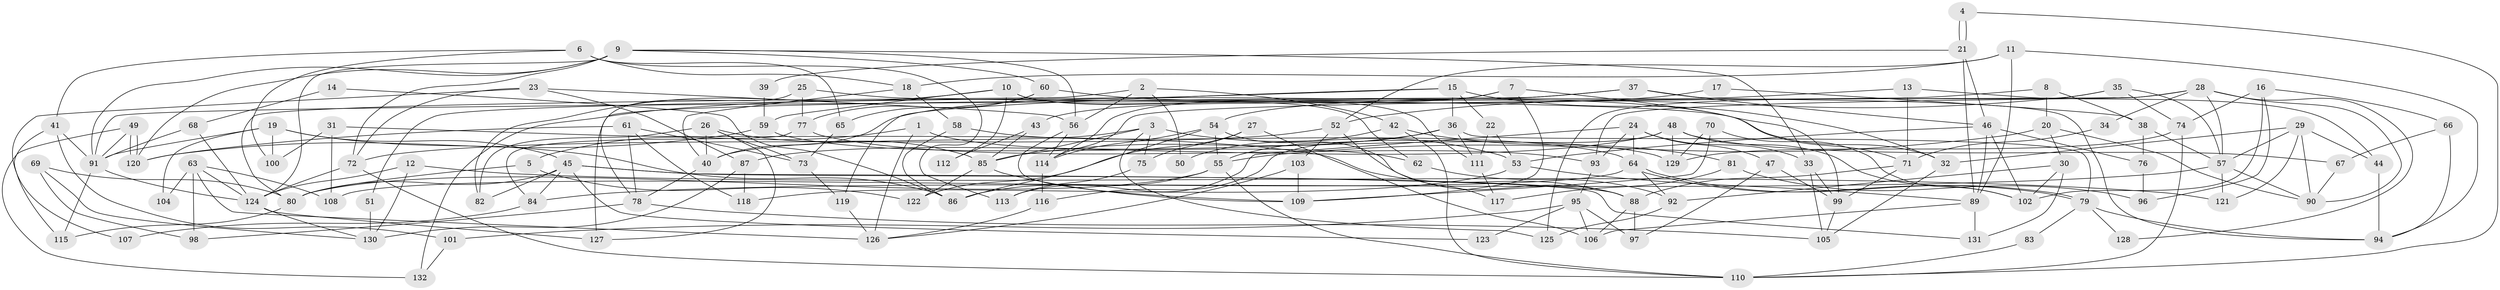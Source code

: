 // Generated by graph-tools (version 1.1) at 2025/26/03/09/25 03:26:17]
// undirected, 132 vertices, 264 edges
graph export_dot {
graph [start="1"]
  node [color=gray90,style=filled];
  1;
  2;
  3;
  4;
  5;
  6;
  7;
  8;
  9;
  10;
  11;
  12;
  13;
  14;
  15;
  16;
  17;
  18;
  19;
  20;
  21;
  22;
  23;
  24;
  25;
  26;
  27;
  28;
  29;
  30;
  31;
  32;
  33;
  34;
  35;
  36;
  37;
  38;
  39;
  40;
  41;
  42;
  43;
  44;
  45;
  46;
  47;
  48;
  49;
  50;
  51;
  52;
  53;
  54;
  55;
  56;
  57;
  58;
  59;
  60;
  61;
  62;
  63;
  64;
  65;
  66;
  67;
  68;
  69;
  70;
  71;
  72;
  73;
  74;
  75;
  76;
  77;
  78;
  79;
  80;
  81;
  82;
  83;
  84;
  85;
  86;
  87;
  88;
  89;
  90;
  91;
  92;
  93;
  94;
  95;
  96;
  97;
  98;
  99;
  100;
  101;
  102;
  103;
  104;
  105;
  106;
  107;
  108;
  109;
  110;
  111;
  112;
  113;
  114;
  115;
  116;
  117;
  118;
  119;
  120;
  121;
  122;
  123;
  124;
  125;
  126;
  127;
  128;
  129;
  130;
  131;
  132;
  1 -- 129;
  1 -- 126;
  1 -- 5;
  2 -- 80;
  2 -- 56;
  2 -- 42;
  2 -- 50;
  3 -- 53;
  3 -- 85;
  3 -- 40;
  3 -- 75;
  3 -- 125;
  4 -- 110;
  4 -- 21;
  4 -- 21;
  5 -- 80;
  5 -- 122;
  6 -- 18;
  6 -- 41;
  6 -- 65;
  6 -- 100;
  6 -- 113;
  7 -- 99;
  7 -- 109;
  7 -- 43;
  7 -- 114;
  8 -- 20;
  8 -- 114;
  8 -- 38;
  9 -- 124;
  9 -- 56;
  9 -- 33;
  9 -- 60;
  9 -- 72;
  9 -- 91;
  9 -- 120;
  10 -- 59;
  10 -- 82;
  10 -- 62;
  10 -- 111;
  10 -- 112;
  11 -- 89;
  11 -- 18;
  11 -- 52;
  11 -- 94;
  12 -- 124;
  12 -- 121;
  12 -- 130;
  13 -- 71;
  13 -- 54;
  13 -- 44;
  14 -- 68;
  14 -- 86;
  15 -- 36;
  15 -- 32;
  15 -- 22;
  15 -- 51;
  15 -- 119;
  16 -- 74;
  16 -- 102;
  16 -- 66;
  16 -- 96;
  17 -- 38;
  17 -- 132;
  18 -- 40;
  18 -- 58;
  19 -- 91;
  19 -- 86;
  19 -- 45;
  19 -- 100;
  19 -- 104;
  20 -- 90;
  20 -- 30;
  20 -- 55;
  21 -- 46;
  21 -- 39;
  21 -- 89;
  22 -- 111;
  22 -- 53;
  23 -- 87;
  23 -- 72;
  23 -- 56;
  23 -- 107;
  24 -- 33;
  24 -- 113;
  24 -- 47;
  24 -- 64;
  24 -- 93;
  25 -- 77;
  25 -- 78;
  25 -- 32;
  26 -- 40;
  26 -- 127;
  26 -- 73;
  26 -- 82;
  26 -- 85;
  27 -- 106;
  27 -- 122;
  27 -- 75;
  28 -- 93;
  28 -- 91;
  28 -- 34;
  28 -- 57;
  28 -- 90;
  28 -- 128;
  29 -- 44;
  29 -- 90;
  29 -- 32;
  29 -- 57;
  29 -- 121;
  30 -- 92;
  30 -- 131;
  30 -- 102;
  31 -- 100;
  31 -- 108;
  31 -- 88;
  32 -- 105;
  33 -- 99;
  33 -- 105;
  34 -- 71;
  35 -- 52;
  35 -- 57;
  35 -- 74;
  35 -- 125;
  36 -- 111;
  36 -- 55;
  36 -- 79;
  36 -- 85;
  37 -- 46;
  37 -- 94;
  37 -- 40;
  37 -- 127;
  38 -- 57;
  38 -- 76;
  39 -- 59;
  40 -- 78;
  41 -- 91;
  41 -- 115;
  41 -- 101;
  42 -- 110;
  42 -- 50;
  42 -- 81;
  43 -- 85;
  43 -- 112;
  44 -- 94;
  45 -- 88;
  45 -- 80;
  45 -- 82;
  45 -- 84;
  45 -- 123;
  45 -- 131;
  46 -- 102;
  46 -- 89;
  46 -- 53;
  46 -- 76;
  47 -- 97;
  47 -- 99;
  48 -- 67;
  48 -- 87;
  48 -- 102;
  48 -- 116;
  48 -- 129;
  49 -- 120;
  49 -- 120;
  49 -- 91;
  49 -- 132;
  51 -- 130;
  52 -- 103;
  52 -- 72;
  52 -- 117;
  53 -- 89;
  53 -- 118;
  54 -- 114;
  54 -- 88;
  54 -- 55;
  54 -- 86;
  55 -- 80;
  55 -- 86;
  55 -- 110;
  56 -- 109;
  56 -- 114;
  57 -- 84;
  57 -- 90;
  57 -- 121;
  58 -- 86;
  58 -- 64;
  59 -- 62;
  59 -- 120;
  60 -- 65;
  60 -- 71;
  60 -- 77;
  61 -- 78;
  61 -- 120;
  61 -- 73;
  61 -- 118;
  62 -- 92;
  63 -- 98;
  63 -- 126;
  63 -- 104;
  63 -- 108;
  63 -- 124;
  64 -- 79;
  64 -- 79;
  64 -- 92;
  64 -- 108;
  65 -- 73;
  66 -- 94;
  66 -- 67;
  67 -- 90;
  68 -- 124;
  68 -- 91;
  69 -- 130;
  69 -- 80;
  69 -- 98;
  70 -- 129;
  70 -- 102;
  70 -- 109;
  71 -- 99;
  71 -- 88;
  72 -- 110;
  72 -- 124;
  73 -- 119;
  74 -- 110;
  74 -- 129;
  75 -- 113;
  76 -- 96;
  77 -- 84;
  77 -- 93;
  78 -- 105;
  78 -- 98;
  79 -- 83;
  79 -- 94;
  79 -- 128;
  80 -- 115;
  81 -- 96;
  81 -- 117;
  83 -- 110;
  84 -- 107;
  85 -- 109;
  85 -- 122;
  87 -- 118;
  87 -- 130;
  88 -- 97;
  88 -- 106;
  89 -- 106;
  89 -- 131;
  91 -- 124;
  91 -- 115;
  92 -- 125;
  93 -- 95;
  95 -- 106;
  95 -- 97;
  95 -- 101;
  95 -- 123;
  99 -- 105;
  101 -- 132;
  103 -- 126;
  103 -- 109;
  111 -- 117;
  114 -- 116;
  116 -- 126;
  119 -- 126;
  124 -- 127;
  124 -- 130;
}
